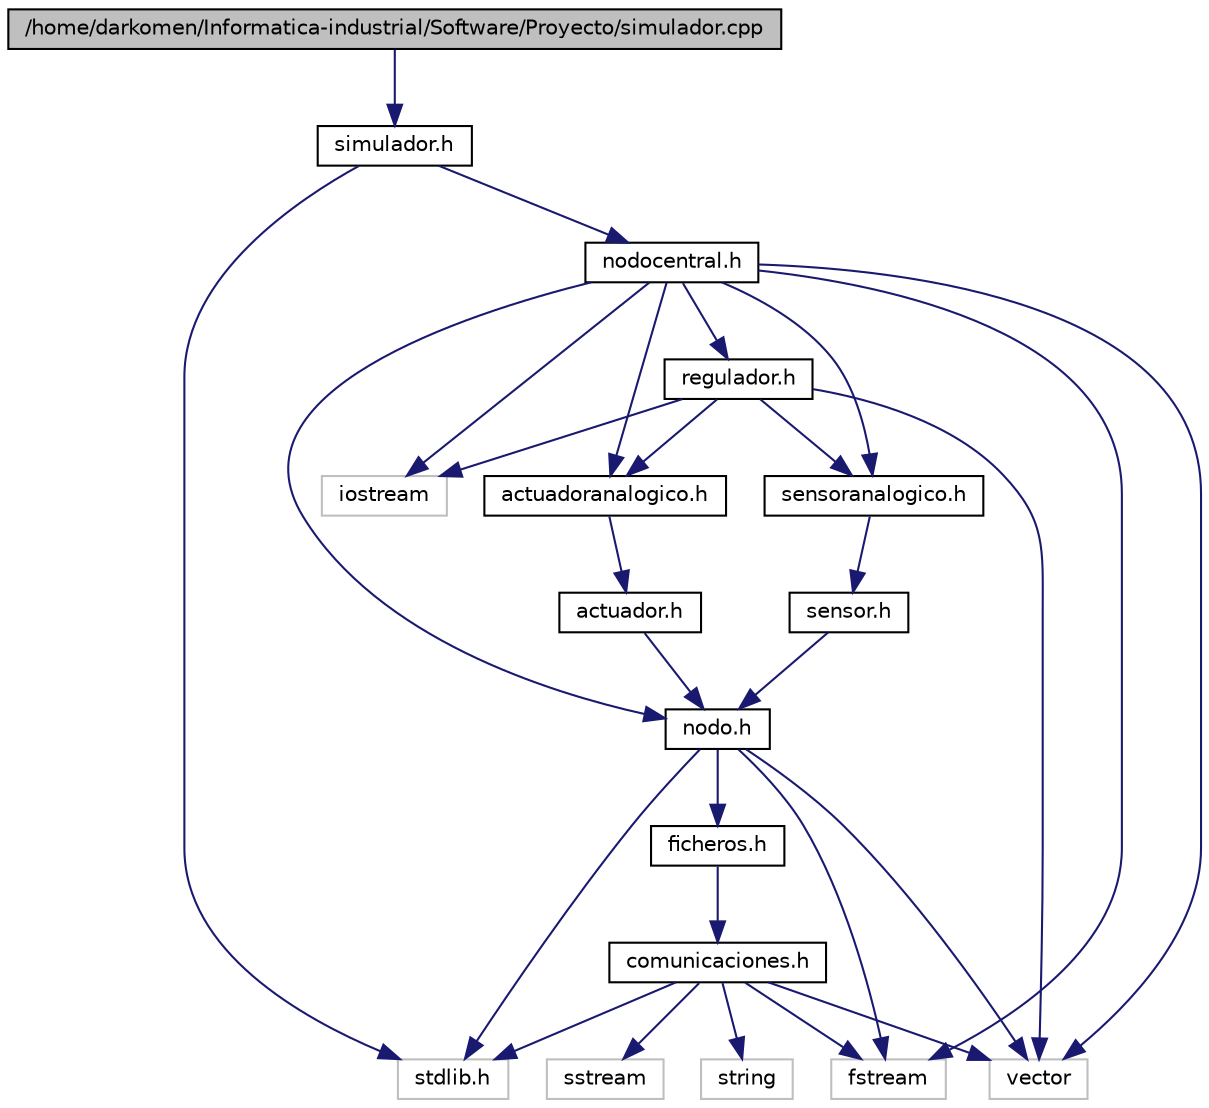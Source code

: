 digraph G
{
  edge [fontname="Helvetica",fontsize="10",labelfontname="Helvetica",labelfontsize="10"];
  node [fontname="Helvetica",fontsize="10",shape=record];
  Node1 [label="/home/darkomen/Informatica-industrial/Software/Proyecto/simulador.cpp",height=0.2,width=0.4,color="black", fillcolor="grey75", style="filled" fontcolor="black"];
  Node1 -> Node2 [color="midnightblue",fontsize="10",style="solid",fontname="Helvetica"];
  Node2 [label="simulador.h",height=0.2,width=0.4,color="black", fillcolor="white", style="filled",URL="$simulador_8h.html"];
  Node2 -> Node3 [color="midnightblue",fontsize="10",style="solid",fontname="Helvetica"];
  Node3 [label="nodocentral.h",height=0.2,width=0.4,color="black", fillcolor="white", style="filled",URL="$nodocentral_8h.html"];
  Node3 -> Node4 [color="midnightblue",fontsize="10",style="solid",fontname="Helvetica"];
  Node4 [label="nodo.h",height=0.2,width=0.4,color="black", fillcolor="white", style="filled",URL="$nodo_8h.html"];
  Node4 -> Node5 [color="midnightblue",fontsize="10",style="solid",fontname="Helvetica"];
  Node5 [label="ficheros.h",height=0.2,width=0.4,color="black", fillcolor="white", style="filled",URL="$ficheros_8h.html"];
  Node5 -> Node6 [color="midnightblue",fontsize="10",style="solid",fontname="Helvetica"];
  Node6 [label="comunicaciones.h",height=0.2,width=0.4,color="black", fillcolor="white", style="filled",URL="$comunicaciones_8h.html"];
  Node6 -> Node7 [color="midnightblue",fontsize="10",style="solid",fontname="Helvetica"];
  Node7 [label="string",height=0.2,width=0.4,color="grey75", fillcolor="white", style="filled"];
  Node6 -> Node8 [color="midnightblue",fontsize="10",style="solid",fontname="Helvetica"];
  Node8 [label="sstream",height=0.2,width=0.4,color="grey75", fillcolor="white", style="filled"];
  Node6 -> Node9 [color="midnightblue",fontsize="10",style="solid",fontname="Helvetica"];
  Node9 [label="vector",height=0.2,width=0.4,color="grey75", fillcolor="white", style="filled"];
  Node6 -> Node10 [color="midnightblue",fontsize="10",style="solid",fontname="Helvetica"];
  Node10 [label="fstream",height=0.2,width=0.4,color="grey75", fillcolor="white", style="filled"];
  Node6 -> Node11 [color="midnightblue",fontsize="10",style="solid",fontname="Helvetica"];
  Node11 [label="stdlib.h",height=0.2,width=0.4,color="grey75", fillcolor="white", style="filled"];
  Node4 -> Node11 [color="midnightblue",fontsize="10",style="solid",fontname="Helvetica"];
  Node4 -> Node9 [color="midnightblue",fontsize="10",style="solid",fontname="Helvetica"];
  Node4 -> Node10 [color="midnightblue",fontsize="10",style="solid",fontname="Helvetica"];
  Node3 -> Node12 [color="midnightblue",fontsize="10",style="solid",fontname="Helvetica"];
  Node12 [label="actuadoranalogico.h",height=0.2,width=0.4,color="black", fillcolor="white", style="filled",URL="$actuadoranalogico_8h.html"];
  Node12 -> Node13 [color="midnightblue",fontsize="10",style="solid",fontname="Helvetica"];
  Node13 [label="actuador.h",height=0.2,width=0.4,color="black", fillcolor="white", style="filled",URL="$actuador_8h.html"];
  Node13 -> Node4 [color="midnightblue",fontsize="10",style="solid",fontname="Helvetica"];
  Node3 -> Node14 [color="midnightblue",fontsize="10",style="solid",fontname="Helvetica"];
  Node14 [label="sensoranalogico.h",height=0.2,width=0.4,color="black", fillcolor="white", style="filled",URL="$sensoranalogico_8h.html"];
  Node14 -> Node15 [color="midnightblue",fontsize="10",style="solid",fontname="Helvetica"];
  Node15 [label="sensor.h",height=0.2,width=0.4,color="black", fillcolor="white", style="filled",URL="$sensor_8h.html"];
  Node15 -> Node4 [color="midnightblue",fontsize="10",style="solid",fontname="Helvetica"];
  Node3 -> Node16 [color="midnightblue",fontsize="10",style="solid",fontname="Helvetica"];
  Node16 [label="regulador.h",height=0.2,width=0.4,color="black", fillcolor="white", style="filled",URL="$regulador_8h.html"];
  Node16 -> Node14 [color="midnightblue",fontsize="10",style="solid",fontname="Helvetica"];
  Node16 -> Node12 [color="midnightblue",fontsize="10",style="solid",fontname="Helvetica"];
  Node16 -> Node9 [color="midnightblue",fontsize="10",style="solid",fontname="Helvetica"];
  Node16 -> Node17 [color="midnightblue",fontsize="10",style="solid",fontname="Helvetica"];
  Node17 [label="iostream",height=0.2,width=0.4,color="grey75", fillcolor="white", style="filled"];
  Node3 -> Node9 [color="midnightblue",fontsize="10",style="solid",fontname="Helvetica"];
  Node3 -> Node10 [color="midnightblue",fontsize="10",style="solid",fontname="Helvetica"];
  Node3 -> Node17 [color="midnightblue",fontsize="10",style="solid",fontname="Helvetica"];
  Node2 -> Node11 [color="midnightblue",fontsize="10",style="solid",fontname="Helvetica"];
}
